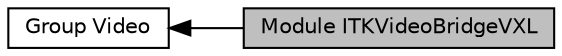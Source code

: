 digraph "Module ITKVideoBridgeVXL"
{
  edge [fontname="Helvetica",fontsize="10",labelfontname="Helvetica",labelfontsize="10"];
  node [fontname="Helvetica",fontsize="10",shape=box];
  rankdir=LR;
  Node2 [label="Group Video",height=0.2,width=0.4,color="black", fillcolor="white", style="filled",URL="$group__Group-Video.html",tooltip=" "];
  Node1 [label="Module ITKVideoBridgeVXL",height=0.2,width=0.4,color="black", fillcolor="grey75", style="filled", fontcolor="black",tooltip=" "];
  Node2->Node1 [shape=plaintext, dir="back", style="solid"];
}
